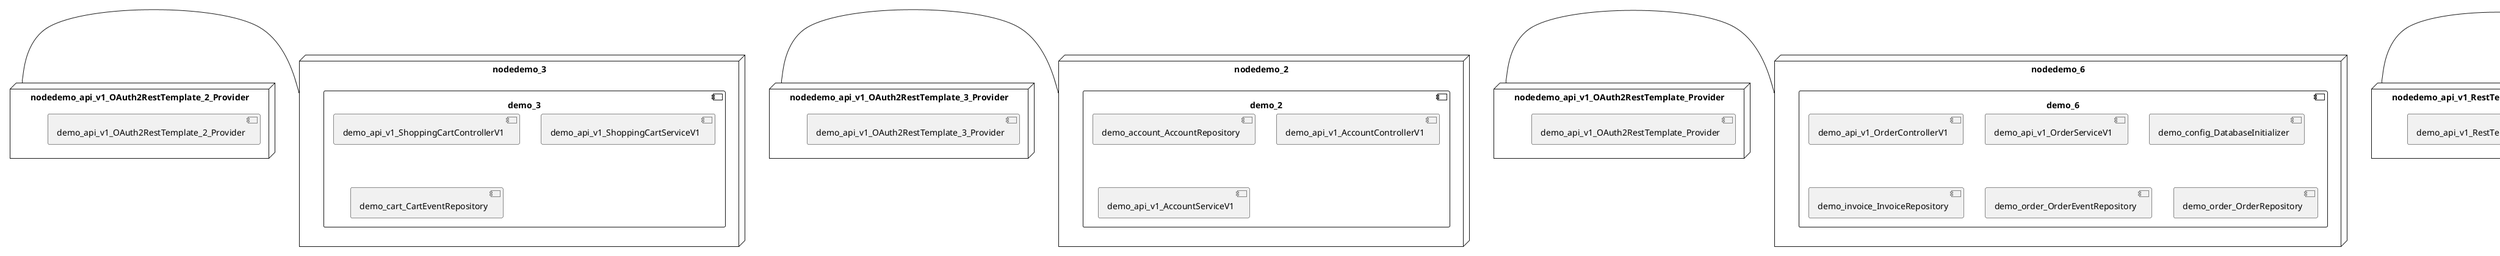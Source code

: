 @startuml
skinparam fixCircleLabelOverlapping true
skinparam componentStyle uml2
node nodedemo {
component demo {
[demo_api_v1_UserControllerV1] [[kbastani-spring-cloud-event-sourcing-example.system#_o__awd6DEe6XpcA0I7crBA]]
[demo_api_v1_UserServiceV1] [[kbastani-spring-cloud-event-sourcing-example.system#_o__awd6DEe6XpcA0I7crBA]]
[demo_user_UserRepository] [[kbastani-spring-cloud-event-sourcing-example.system#_o__awd6DEe6XpcA0I7crBA]]
}
}
node nodedemo_2 {
component demo_2 {
[demo_account_AccountRepository] [[kbastani-spring-cloud-event-sourcing-example.system#_o__awd6DEe6XpcA0I7crBA]]
[demo_api_v1_AccountControllerV1] [[kbastani-spring-cloud-event-sourcing-example.system#_o__awd6DEe6XpcA0I7crBA]]
[demo_api_v1_AccountServiceV1] [[kbastani-spring-cloud-event-sourcing-example.system#_o__awd6DEe6XpcA0I7crBA]]
}
}
node nodedemo_3 {
component demo_3 {
[demo_api_v1_ShoppingCartControllerV1] [[kbastani-spring-cloud-event-sourcing-example.system#_o__awd6DEe6XpcA0I7crBA]]
[demo_api_v1_ShoppingCartServiceV1] [[kbastani-spring-cloud-event-sourcing-example.system#_o__awd6DEe6XpcA0I7crBA]]
[demo_cart_CartEventRepository] [[kbastani-spring-cloud-event-sourcing-example.system#_o__awd6DEe6XpcA0I7crBA]]
}
}
node nodedemo_4 {
component demo_4 {
[demo_UserController] [[kbastani-spring-cloud-event-sourcing-example.system#_o__awd6DEe6XpcA0I7crBA]]
[demo_UserRepository] [[kbastani-spring-cloud-event-sourcing-example.system#_o__awd6DEe6XpcA0I7crBA]]
[demo_UserService] [[kbastani-spring-cloud-event-sourcing-example.system#_o__awd6DEe6XpcA0I7crBA]]
[demo_login_UserController] [[kbastani-spring-cloud-event-sourcing-example.system#_o__awd6DEe6XpcA0I7crBA]]
}
}
node nodedemo_5 {
component demo_5 {
[demo_api_v1_CatalogControllerV1] [[kbastani-spring-cloud-event-sourcing-example.system#_o__awd6DEe6XpcA0I7crBA]]
[demo_api_v1_CatalogServiceV1] [[kbastani-spring-cloud-event-sourcing-example.system#_o__awd6DEe6XpcA0I7crBA]]
[demo_catalog_CatalogInfoRepository] [[kbastani-spring-cloud-event-sourcing-example.system#_o__awd6DEe6XpcA0I7crBA]]
}
}
node nodedemo_6 {
component demo_6 {
[demo_api_v1_OrderControllerV1] [[kbastani-spring-cloud-event-sourcing-example.system#_o__awd6DEe6XpcA0I7crBA]]
[demo_api_v1_OrderServiceV1] [[kbastani-spring-cloud-event-sourcing-example.system#_o__awd6DEe6XpcA0I7crBA]]
[demo_config_DatabaseInitializer] [[kbastani-spring-cloud-event-sourcing-example.system#_o__awd6DEe6XpcA0I7crBA]]
[demo_invoice_InvoiceRepository] [[kbastani-spring-cloud-event-sourcing-example.system#_o__awd6DEe6XpcA0I7crBA]]
[demo_order_OrderEventRepository] [[kbastani-spring-cloud-event-sourcing-example.system#_o__awd6DEe6XpcA0I7crBA]]
[demo_order_OrderRepository] [[kbastani-spring-cloud-event-sourcing-example.system#_o__awd6DEe6XpcA0I7crBA]]
}
}
node nodedemo_7 {
component demo_7 {
[DatabaseInitializer] [[kbastani-spring-cloud-event-sourcing-example.system#_o__awd6DEe6XpcA0I7crBA]]
}
}
node nodedemo_v1 {
component demo_v1 {
[demo_v1_InventoryControllerV1] [[kbastani-spring-cloud-event-sourcing-example.system#_o__awd6DEe6XpcA0I7crBA]]
[demo_v1_InventoryServiceV1] [[kbastani-spring-cloud-event-sourcing-example.system#_o__awd6DEe6XpcA0I7crBA]]
}
}
node nodedemo_api_v1_OAuth2RestTemplate_2_Provider {
[demo_api_v1_OAuth2RestTemplate_2_Provider] [[kbastani-spring-cloud-event-sourcing-example.system#_o__awd6DEe6XpcA0I7crBA]]
}
node nodedemo_api_v1_OAuth2RestTemplate_3_Provider {
[demo_api_v1_OAuth2RestTemplate_3_Provider] [[kbastani-spring-cloud-event-sourcing-example.system#_o__awd6DEe6XpcA0I7crBA]]
}
node nodedemo_api_v1_OAuth2RestTemplate_Provider {
[demo_api_v1_OAuth2RestTemplate_Provider] [[kbastani-spring-cloud-event-sourcing-example.system#_o__awd6DEe6XpcA0I7crBA]]
}
node nodedemo_api_v1_RestTemplate_2_Provider {
[demo_api_v1_RestTemplate_2_Provider] [[kbastani-spring-cloud-event-sourcing-example.system#_o__awd6DEe6XpcA0I7crBA]]
}
node nodedemo_api_v1_RestTemplate_Provider {
[demo_api_v1_RestTemplate_Provider] [[kbastani-spring-cloud-event-sourcing-example.system#_o__awd6DEe6XpcA0I7crBA]]
}
node nodedemo_inventory_InventoryRepository_Provider {
[demo_inventory_InventoryRepository_Provider] [[kbastani-spring-cloud-event-sourcing-example.system#_o__awd6DEe6XpcA0I7crBA]]
}
node nodedemo_login_AuthenticationManager_Provider {
[demo_login_AuthenticationManager_Provider] [[kbastani-spring-cloud-event-sourcing-example.system#_o__awd6DEe6XpcA0I7crBA]]
}
node nodedemo_login_ClientDetailsService_Provider {
[demo_login_ClientDetailsService_Provider] [[kbastani-spring-cloud-event-sourcing-example.system#_o__awd6DEe6XpcA0I7crBA]]
}
node nodedemo_login_HttpSessionSecurityContextRepository_Provider {
[demo_login_HttpSessionSecurityContextRepository_Provider] [[kbastani-spring-cloud-event-sourcing-example.system#_o__awd6DEe6XpcA0I7crBA]]
}
node nodedemo_login_LoginController {
[demo_login_LoginController] [[kbastani-spring-cloud-event-sourcing-example.system#_o__awd6DEe6XpcA0I7crBA]]
}
node nodedemo_product_ProductRepository_Provider {
[demo_product_ProductRepository_Provider] [[kbastani-spring-cloud-event-sourcing-example.system#_o__awd6DEe6XpcA0I7crBA]]
}
node nodedemo_user_UserClientV1 {
[demo_user_UserClientV1] [[kbastani-spring-cloud-event-sourcing-example.system#_o__awd6DEe6XpcA0I7crBA]]
}
node nodedemo_v1_Session_Provider {
[demo_v1_Session_Provider] [[kbastani-spring-cloud-event-sourcing-example.system#_o__awd6DEe6XpcA0I7crBA]]
}
[nodedemo_api_v1_OAuth2RestTemplate_2_Provider] - [nodedemo_3]
[nodedemo_api_v1_OAuth2RestTemplate_3_Provider] - [nodedemo_2]
[nodedemo_api_v1_OAuth2RestTemplate_Provider] - [nodedemo_6]
[nodedemo_api_v1_RestTemplate_2_Provider] - [nodedemo_5]
[nodedemo_api_v1_RestTemplate_Provider] - [nodedemo_5]
[nodedemo_inventory_InventoryRepository_Provider] - [nodedemo_v1]
[nodedemo_login_AuthenticationManager_Provider] - [nodedemo_login_LoginController]
[nodedemo_login_ClientDetailsService_Provider] - [nodedemo_login_LoginController]
[nodedemo_login_HttpSessionSecurityContextRepository_Provider] - [nodedemo_login_LoginController]
[nodedemo_product_ProductRepository_Provider] - [nodedemo_v1]
[nodedemo_v1_Session_Provider] - [nodedemo_v1]
[nodedemo] - [nodedemo_user_UserClientV1]

@enduml
